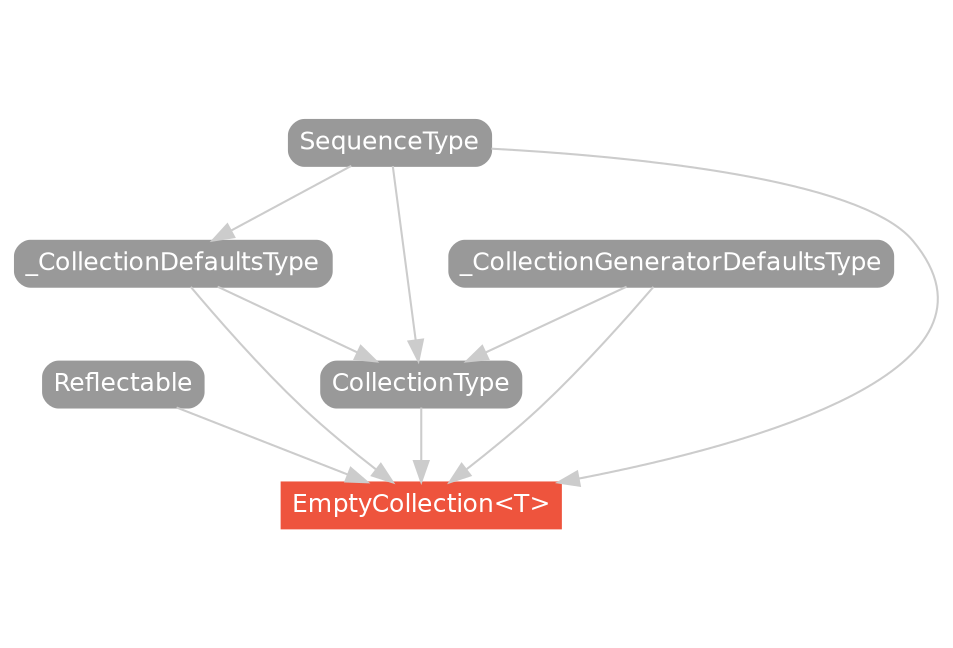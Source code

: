 strict digraph "EmptyCollection<T> - Type Hierarchy - SwiftDoc.org" {
    pad="0.1,0.8"
    node [shape=box, style="filled,rounded", color="#999999", fillcolor="#999999", fontcolor=white, fontname=Helvetica, fontnames="Helvetica,sansserif", fontsize=12, margin="0.07,0.05", height="0.3"]
    edge [color="#cccccc"]
    "CollectionType" [URL="/protocol/CollectionType/"]
    "EmptyCollection<T>" [URL="/type/EmptyCollection/", style="filled", fillcolor="#ee543d", color="#ee543d"]
    "Reflectable" [URL="/protocol/Reflectable/"]
    "SequenceType" [URL="/protocol/SequenceType/"]
    "_CollectionDefaultsType" [URL="/protocol/_CollectionDefaultsType/"]
    "_CollectionGeneratorDefaultsType" [URL="/protocol/_CollectionGeneratorDefaultsType/"]    "CollectionType" -> "EmptyCollection<T>"
    "SequenceType" -> "EmptyCollection<T>"
    "_CollectionDefaultsType" -> "EmptyCollection<T>"
    "_CollectionGeneratorDefaultsType" -> "EmptyCollection<T>"
    "Reflectable" -> "EmptyCollection<T>"
    "SequenceType" -> "CollectionType"
    "_CollectionDefaultsType" -> "CollectionType"
    "_CollectionGeneratorDefaultsType" -> "CollectionType"
    "SequenceType" -> "_CollectionDefaultsType"
    "SequenceType" -> "_CollectionDefaultsType"
    subgraph Types {
        rank = max; "EmptyCollection<T>";
    }
}